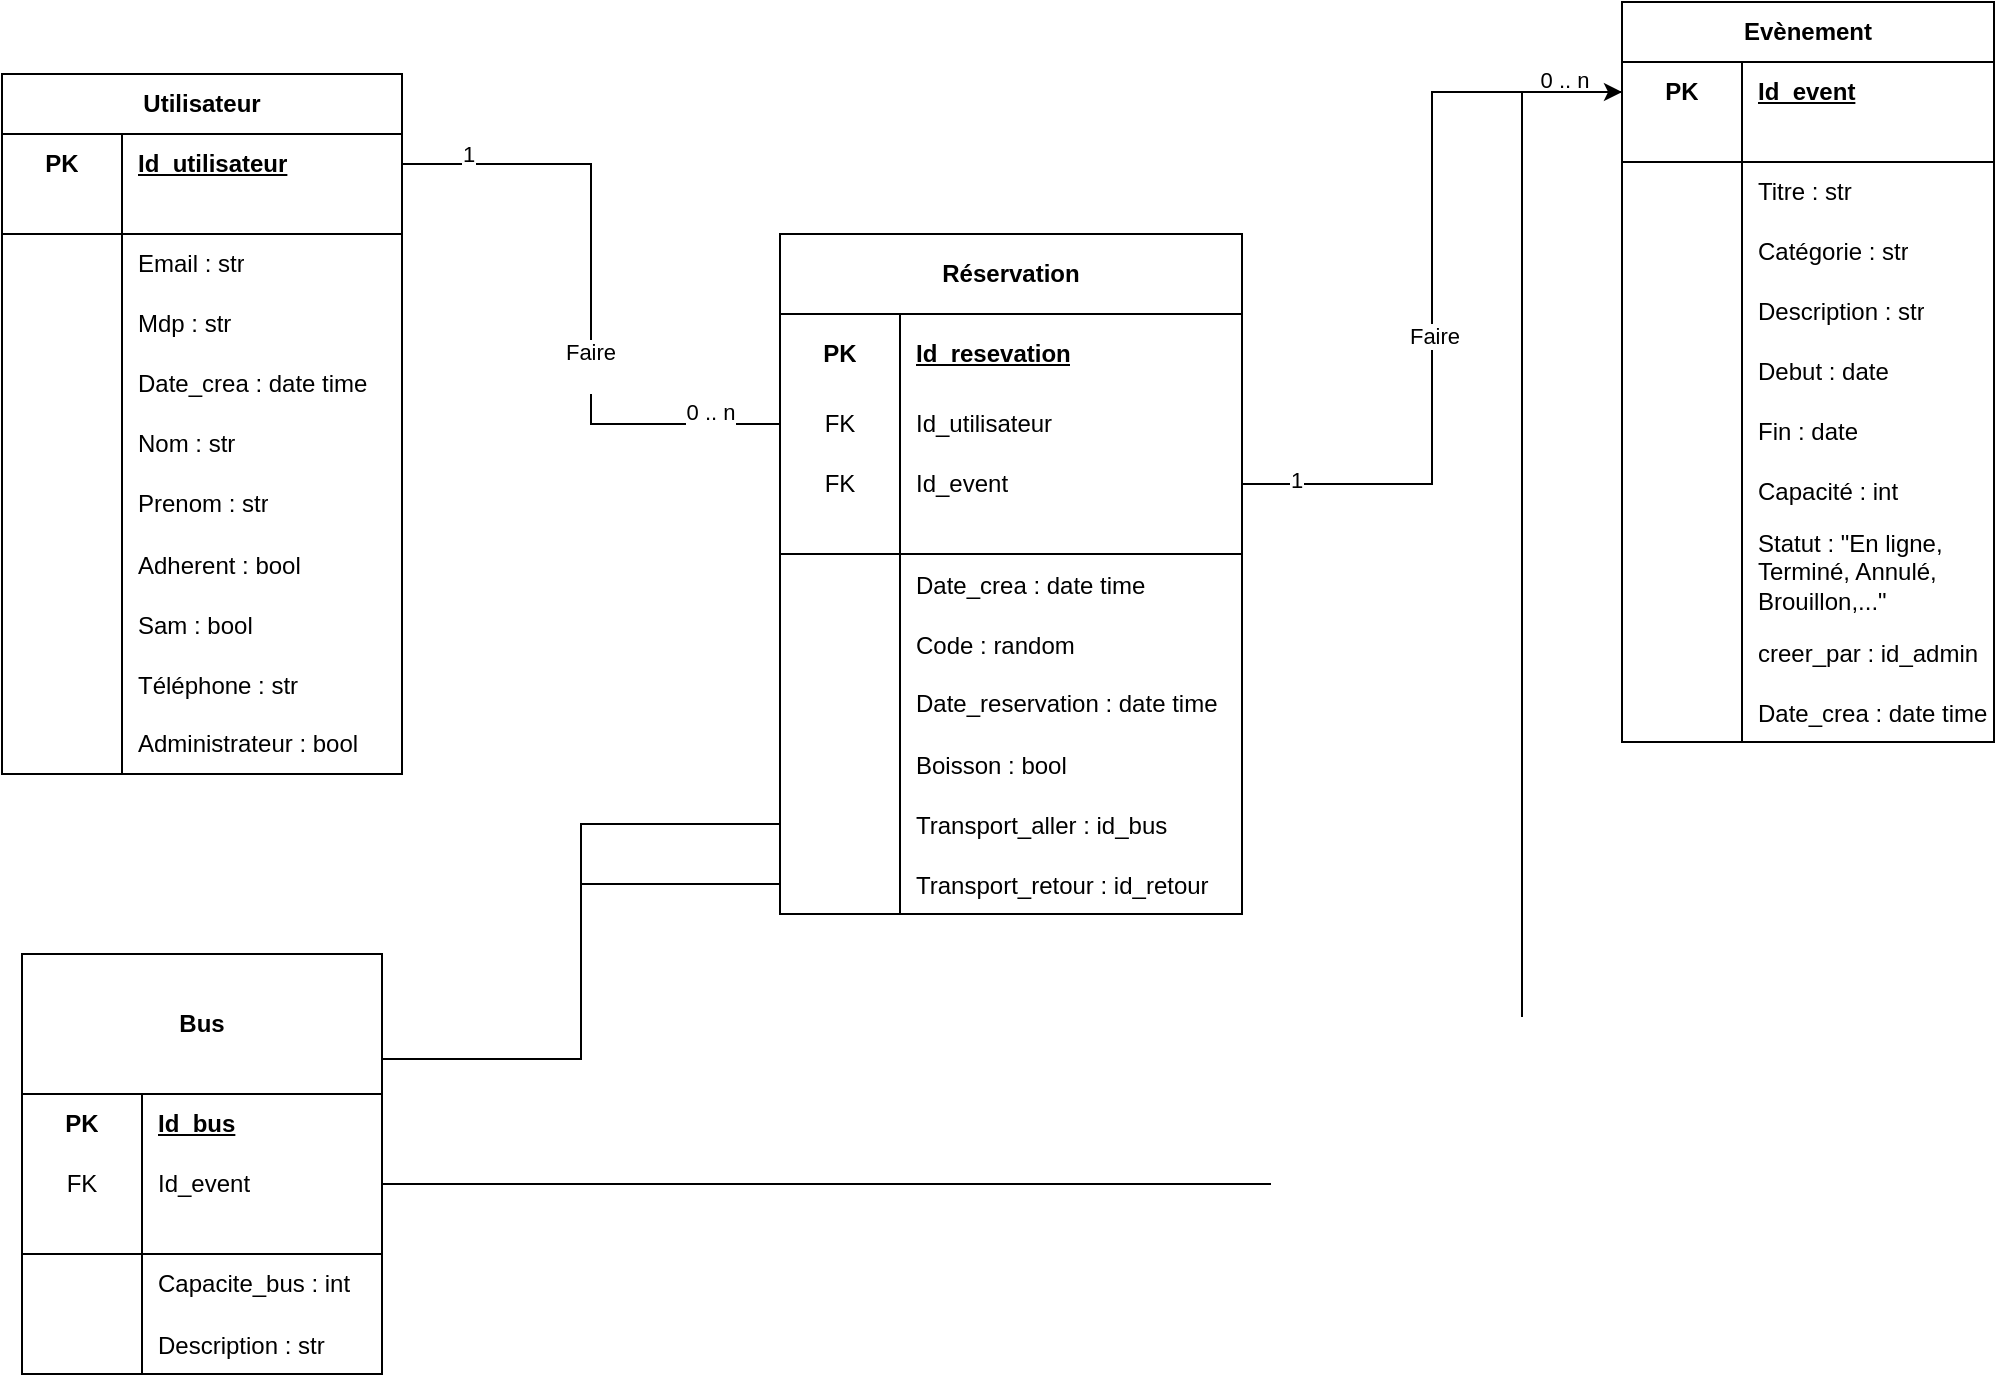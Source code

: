 <mxfile version="28.2.3">
  <diagram name="Page-1" id="7T3RkDwCPcvI0YSuwBQ7">
    <mxGraphModel dx="1184" dy="588" grid="1" gridSize="10" guides="1" tooltips="1" connect="1" arrows="1" fold="1" page="1" pageScale="1" pageWidth="1169" pageHeight="827" math="0" shadow="0">
      <root>
        <mxCell id="0" />
        <mxCell id="1" parent="0" />
        <mxCell id="JRKuyxoz-PXcy8sYNfW_-27" value="Utilisateur" style="shape=table;startSize=30;container=1;collapsible=1;childLayout=tableLayout;fixedRows=1;rowLines=0;fontStyle=1;align=center;resizeLast=1;html=1;whiteSpace=wrap;" parent="1" vertex="1">
          <mxGeometry x="80" y="130" width="200" height="350" as="geometry" />
        </mxCell>
        <mxCell id="JRKuyxoz-PXcy8sYNfW_-28" value="" style="shape=tableRow;horizontal=0;startSize=0;swimlaneHead=0;swimlaneBody=0;fillColor=none;collapsible=0;dropTarget=0;points=[[0,0.5],[1,0.5]];portConstraint=eastwest;top=0;left=0;right=0;bottom=0;html=1;" parent="JRKuyxoz-PXcy8sYNfW_-27" vertex="1">
          <mxGeometry y="30" width="200" height="30" as="geometry" />
        </mxCell>
        <mxCell id="JRKuyxoz-PXcy8sYNfW_-29" value="PK" style="shape=partialRectangle;connectable=0;fillColor=none;top=0;left=0;bottom=0;right=0;fontStyle=1;overflow=hidden;html=1;whiteSpace=wrap;" parent="JRKuyxoz-PXcy8sYNfW_-28" vertex="1">
          <mxGeometry width="60" height="30" as="geometry">
            <mxRectangle width="60" height="30" as="alternateBounds" />
          </mxGeometry>
        </mxCell>
        <mxCell id="JRKuyxoz-PXcy8sYNfW_-30" value="Id_utilisateur" style="shape=partialRectangle;connectable=0;fillColor=none;top=0;left=0;bottom=0;right=0;align=left;spacingLeft=6;fontStyle=5;overflow=hidden;html=1;whiteSpace=wrap;" parent="JRKuyxoz-PXcy8sYNfW_-28" vertex="1">
          <mxGeometry x="60" width="140" height="30" as="geometry">
            <mxRectangle width="140" height="30" as="alternateBounds" />
          </mxGeometry>
        </mxCell>
        <mxCell id="JRKuyxoz-PXcy8sYNfW_-31" value="" style="shape=tableRow;horizontal=0;startSize=0;swimlaneHead=0;swimlaneBody=0;fillColor=none;collapsible=0;dropTarget=0;points=[[0,0.5],[1,0.5]];portConstraint=eastwest;top=0;left=0;right=0;bottom=1;html=1;" parent="JRKuyxoz-PXcy8sYNfW_-27" vertex="1">
          <mxGeometry y="60" width="200" height="20" as="geometry" />
        </mxCell>
        <mxCell id="JRKuyxoz-PXcy8sYNfW_-32" value="" style="shape=partialRectangle;connectable=0;fillColor=none;top=0;left=0;bottom=0;right=0;fontStyle=1;overflow=hidden;html=1;whiteSpace=wrap;" parent="JRKuyxoz-PXcy8sYNfW_-31" vertex="1">
          <mxGeometry width="60" height="20" as="geometry">
            <mxRectangle width="60" height="20" as="alternateBounds" />
          </mxGeometry>
        </mxCell>
        <mxCell id="JRKuyxoz-PXcy8sYNfW_-33" value="" style="shape=partialRectangle;connectable=0;fillColor=none;top=0;left=0;bottom=0;right=0;align=left;spacingLeft=6;fontStyle=5;overflow=hidden;html=1;whiteSpace=wrap;" parent="JRKuyxoz-PXcy8sYNfW_-31" vertex="1">
          <mxGeometry x="60" width="140" height="20" as="geometry">
            <mxRectangle width="140" height="20" as="alternateBounds" />
          </mxGeometry>
        </mxCell>
        <mxCell id="JRKuyxoz-PXcy8sYNfW_-34" value="" style="shape=tableRow;horizontal=0;startSize=0;swimlaneHead=0;swimlaneBody=0;fillColor=none;collapsible=0;dropTarget=0;points=[[0,0.5],[1,0.5]];portConstraint=eastwest;top=0;left=0;right=0;bottom=0;html=1;" parent="JRKuyxoz-PXcy8sYNfW_-27" vertex="1">
          <mxGeometry y="80" width="200" height="30" as="geometry" />
        </mxCell>
        <mxCell id="JRKuyxoz-PXcy8sYNfW_-35" value="" style="shape=partialRectangle;connectable=0;fillColor=none;top=0;left=0;bottom=0;right=0;editable=1;overflow=hidden;html=1;whiteSpace=wrap;" parent="JRKuyxoz-PXcy8sYNfW_-34" vertex="1">
          <mxGeometry width="60" height="30" as="geometry">
            <mxRectangle width="60" height="30" as="alternateBounds" />
          </mxGeometry>
        </mxCell>
        <mxCell id="JRKuyxoz-PXcy8sYNfW_-36" value="Email : str" style="shape=partialRectangle;connectable=0;fillColor=none;top=0;left=0;bottom=0;right=0;align=left;spacingLeft=6;overflow=hidden;html=1;whiteSpace=wrap;" parent="JRKuyxoz-PXcy8sYNfW_-34" vertex="1">
          <mxGeometry x="60" width="140" height="30" as="geometry">
            <mxRectangle width="140" height="30" as="alternateBounds" />
          </mxGeometry>
        </mxCell>
        <mxCell id="JRKuyxoz-PXcy8sYNfW_-37" value="" style="shape=tableRow;horizontal=0;startSize=0;swimlaneHead=0;swimlaneBody=0;fillColor=none;collapsible=0;dropTarget=0;points=[[0,0.5],[1,0.5]];portConstraint=eastwest;top=0;left=0;right=0;bottom=0;html=1;" parent="JRKuyxoz-PXcy8sYNfW_-27" vertex="1">
          <mxGeometry y="110" width="200" height="30" as="geometry" />
        </mxCell>
        <mxCell id="JRKuyxoz-PXcy8sYNfW_-38" value="" style="shape=partialRectangle;connectable=0;fillColor=none;top=0;left=0;bottom=0;right=0;editable=1;overflow=hidden;html=1;whiteSpace=wrap;" parent="JRKuyxoz-PXcy8sYNfW_-37" vertex="1">
          <mxGeometry width="60" height="30" as="geometry">
            <mxRectangle width="60" height="30" as="alternateBounds" />
          </mxGeometry>
        </mxCell>
        <mxCell id="JRKuyxoz-PXcy8sYNfW_-39" value="Mdp : str" style="shape=partialRectangle;connectable=0;fillColor=none;top=0;left=0;bottom=0;right=0;align=left;spacingLeft=6;overflow=hidden;html=1;whiteSpace=wrap;" parent="JRKuyxoz-PXcy8sYNfW_-37" vertex="1">
          <mxGeometry x="60" width="140" height="30" as="geometry">
            <mxRectangle width="140" height="30" as="alternateBounds" />
          </mxGeometry>
        </mxCell>
        <mxCell id="D_6ku0pOQuccuG8OBl92-4" value="" style="shape=tableRow;horizontal=0;startSize=0;swimlaneHead=0;swimlaneBody=0;fillColor=none;collapsible=0;dropTarget=0;points=[[0,0.5],[1,0.5]];portConstraint=eastwest;top=0;left=0;right=0;bottom=0;html=1;" parent="JRKuyxoz-PXcy8sYNfW_-27" vertex="1">
          <mxGeometry y="140" width="200" height="30" as="geometry" />
        </mxCell>
        <mxCell id="D_6ku0pOQuccuG8OBl92-5" value="" style="shape=partialRectangle;connectable=0;fillColor=none;top=0;left=0;bottom=0;right=0;editable=1;overflow=hidden;html=1;whiteSpace=wrap;" parent="D_6ku0pOQuccuG8OBl92-4" vertex="1">
          <mxGeometry width="60" height="30" as="geometry">
            <mxRectangle width="60" height="30" as="alternateBounds" />
          </mxGeometry>
        </mxCell>
        <mxCell id="D_6ku0pOQuccuG8OBl92-6" value="Date_crea : date time" style="shape=partialRectangle;connectable=0;fillColor=none;top=0;left=0;bottom=0;right=0;align=left;spacingLeft=6;overflow=hidden;html=1;whiteSpace=wrap;" parent="D_6ku0pOQuccuG8OBl92-4" vertex="1">
          <mxGeometry x="60" width="140" height="30" as="geometry">
            <mxRectangle width="140" height="30" as="alternateBounds" />
          </mxGeometry>
        </mxCell>
        <mxCell id="D_6ku0pOQuccuG8OBl92-7" value="" style="shape=tableRow;horizontal=0;startSize=0;swimlaneHead=0;swimlaneBody=0;fillColor=none;collapsible=0;dropTarget=0;points=[[0,0.5],[1,0.5]];portConstraint=eastwest;top=0;left=0;right=0;bottom=0;html=1;" parent="JRKuyxoz-PXcy8sYNfW_-27" vertex="1">
          <mxGeometry y="170" width="200" height="30" as="geometry" />
        </mxCell>
        <mxCell id="D_6ku0pOQuccuG8OBl92-8" value="" style="shape=partialRectangle;connectable=0;fillColor=none;top=0;left=0;bottom=0;right=0;editable=1;overflow=hidden;html=1;whiteSpace=wrap;" parent="D_6ku0pOQuccuG8OBl92-7" vertex="1">
          <mxGeometry width="60" height="30" as="geometry">
            <mxRectangle width="60" height="30" as="alternateBounds" />
          </mxGeometry>
        </mxCell>
        <mxCell id="D_6ku0pOQuccuG8OBl92-9" value="Nom : str" style="shape=partialRectangle;connectable=0;fillColor=none;top=0;left=0;bottom=0;right=0;align=left;spacingLeft=6;overflow=hidden;html=1;whiteSpace=wrap;" parent="D_6ku0pOQuccuG8OBl92-7" vertex="1">
          <mxGeometry x="60" width="140" height="30" as="geometry">
            <mxRectangle width="140" height="30" as="alternateBounds" />
          </mxGeometry>
        </mxCell>
        <mxCell id="D_6ku0pOQuccuG8OBl92-10" value="" style="shape=tableRow;horizontal=0;startSize=0;swimlaneHead=0;swimlaneBody=0;fillColor=none;collapsible=0;dropTarget=0;points=[[0,0.5],[1,0.5]];portConstraint=eastwest;top=0;left=0;right=0;bottom=0;html=1;" parent="JRKuyxoz-PXcy8sYNfW_-27" vertex="1">
          <mxGeometry y="200" width="200" height="30" as="geometry" />
        </mxCell>
        <mxCell id="D_6ku0pOQuccuG8OBl92-11" value="" style="shape=partialRectangle;connectable=0;fillColor=none;top=0;left=0;bottom=0;right=0;editable=1;overflow=hidden;html=1;whiteSpace=wrap;" parent="D_6ku0pOQuccuG8OBl92-10" vertex="1">
          <mxGeometry width="60" height="30" as="geometry">
            <mxRectangle width="60" height="30" as="alternateBounds" />
          </mxGeometry>
        </mxCell>
        <mxCell id="D_6ku0pOQuccuG8OBl92-12" value="Prenom : str" style="shape=partialRectangle;connectable=0;fillColor=none;top=0;left=0;bottom=0;right=0;align=left;spacingLeft=6;overflow=hidden;html=1;whiteSpace=wrap;" parent="D_6ku0pOQuccuG8OBl92-10" vertex="1">
          <mxGeometry x="60" width="140" height="30" as="geometry">
            <mxRectangle width="140" height="30" as="alternateBounds" />
          </mxGeometry>
        </mxCell>
        <mxCell id="5gYkicxAZJYEm7UIIAIP-82" value="" style="shape=tableRow;horizontal=0;startSize=0;swimlaneHead=0;swimlaneBody=0;fillColor=none;collapsible=0;dropTarget=0;points=[[0,0.5],[1,0.5]];portConstraint=eastwest;top=0;left=0;right=0;bottom=0;" parent="JRKuyxoz-PXcy8sYNfW_-27" vertex="1">
          <mxGeometry y="230" width="200" height="30" as="geometry" />
        </mxCell>
        <mxCell id="5gYkicxAZJYEm7UIIAIP-83" value="" style="shape=partialRectangle;connectable=0;fillColor=none;top=0;left=0;bottom=0;right=0;editable=1;overflow=hidden;" parent="5gYkicxAZJYEm7UIIAIP-82" vertex="1">
          <mxGeometry width="60" height="30" as="geometry">
            <mxRectangle width="60" height="30" as="alternateBounds" />
          </mxGeometry>
        </mxCell>
        <mxCell id="5gYkicxAZJYEm7UIIAIP-84" value="Adherent : bool" style="shape=partialRectangle;connectable=0;fillColor=none;top=0;left=0;bottom=0;right=0;align=left;spacingLeft=6;overflow=hidden;" parent="5gYkicxAZJYEm7UIIAIP-82" vertex="1">
          <mxGeometry x="60" width="140" height="30" as="geometry">
            <mxRectangle width="140" height="30" as="alternateBounds" />
          </mxGeometry>
        </mxCell>
        <mxCell id="5gYkicxAZJYEm7UIIAIP-85" value="" style="shape=tableRow;horizontal=0;startSize=0;swimlaneHead=0;swimlaneBody=0;fillColor=none;collapsible=0;dropTarget=0;points=[[0,0.5],[1,0.5]];portConstraint=eastwest;top=0;left=0;right=0;bottom=0;" parent="JRKuyxoz-PXcy8sYNfW_-27" vertex="1">
          <mxGeometry y="260" width="200" height="30" as="geometry" />
        </mxCell>
        <mxCell id="5gYkicxAZJYEm7UIIAIP-86" value="" style="shape=partialRectangle;connectable=0;fillColor=none;top=0;left=0;bottom=0;right=0;editable=1;overflow=hidden;" parent="5gYkicxAZJYEm7UIIAIP-85" vertex="1">
          <mxGeometry width="60" height="30" as="geometry">
            <mxRectangle width="60" height="30" as="alternateBounds" />
          </mxGeometry>
        </mxCell>
        <mxCell id="5gYkicxAZJYEm7UIIAIP-87" value="Sam : bool" style="shape=partialRectangle;connectable=0;fillColor=none;top=0;left=0;bottom=0;right=0;align=left;spacingLeft=6;overflow=hidden;" parent="5gYkicxAZJYEm7UIIAIP-85" vertex="1">
          <mxGeometry x="60" width="140" height="30" as="geometry">
            <mxRectangle width="140" height="30" as="alternateBounds" />
          </mxGeometry>
        </mxCell>
        <mxCell id="5gYkicxAZJYEm7UIIAIP-73" value="" style="shape=tableRow;horizontal=0;startSize=0;swimlaneHead=0;swimlaneBody=0;fillColor=none;collapsible=0;dropTarget=0;points=[[0,0.5],[1,0.5]];portConstraint=eastwest;top=0;left=0;right=0;bottom=0;" parent="JRKuyxoz-PXcy8sYNfW_-27" vertex="1">
          <mxGeometry y="290" width="200" height="30" as="geometry" />
        </mxCell>
        <mxCell id="5gYkicxAZJYEm7UIIAIP-74" value="" style="shape=partialRectangle;connectable=0;fillColor=none;top=0;left=0;bottom=0;right=0;editable=1;overflow=hidden;" parent="5gYkicxAZJYEm7UIIAIP-73" vertex="1">
          <mxGeometry width="60" height="30" as="geometry">
            <mxRectangle width="60" height="30" as="alternateBounds" />
          </mxGeometry>
        </mxCell>
        <mxCell id="5gYkicxAZJYEm7UIIAIP-75" value="Téléphone : str" style="shape=partialRectangle;connectable=0;fillColor=none;top=0;left=0;bottom=0;right=0;align=left;spacingLeft=6;overflow=hidden;" parent="5gYkicxAZJYEm7UIIAIP-73" vertex="1">
          <mxGeometry x="60" width="140" height="30" as="geometry">
            <mxRectangle width="140" height="30" as="alternateBounds" />
          </mxGeometry>
        </mxCell>
        <mxCell id="D_6ku0pOQuccuG8OBl92-13" value="" style="shape=tableRow;horizontal=0;startSize=0;swimlaneHead=0;swimlaneBody=0;fillColor=none;collapsible=0;dropTarget=0;points=[[0,0.5],[1,0.5]];portConstraint=eastwest;top=0;left=0;right=0;bottom=0;html=1;" parent="JRKuyxoz-PXcy8sYNfW_-27" vertex="1">
          <mxGeometry y="320" width="200" height="30" as="geometry" />
        </mxCell>
        <mxCell id="D_6ku0pOQuccuG8OBl92-14" value="" style="shape=partialRectangle;connectable=0;fillColor=none;top=0;left=0;bottom=0;right=0;editable=1;overflow=hidden;html=1;whiteSpace=wrap;" parent="D_6ku0pOQuccuG8OBl92-13" vertex="1">
          <mxGeometry width="60" height="30" as="geometry">
            <mxRectangle width="60" height="30" as="alternateBounds" />
          </mxGeometry>
        </mxCell>
        <mxCell id="D_6ku0pOQuccuG8OBl92-15" value="Administrateur : bool" style="shape=partialRectangle;connectable=0;fillColor=none;top=0;left=0;bottom=0;right=0;align=left;spacingLeft=6;overflow=hidden;html=1;whiteSpace=wrap;" parent="D_6ku0pOQuccuG8OBl92-13" vertex="1">
          <mxGeometry x="60" width="140" height="30" as="geometry">
            <mxRectangle width="140" height="30" as="alternateBounds" />
          </mxGeometry>
        </mxCell>
        <mxCell id="JRKuyxoz-PXcy8sYNfW_-40" value="Evènement" style="shape=table;startSize=30;container=1;collapsible=1;childLayout=tableLayout;fixedRows=1;rowLines=0;fontStyle=1;align=center;resizeLast=1;html=1;whiteSpace=wrap;" parent="1" vertex="1">
          <mxGeometry x="890" y="94" width="186" height="370" as="geometry" />
        </mxCell>
        <mxCell id="JRKuyxoz-PXcy8sYNfW_-41" value="" style="shape=tableRow;horizontal=0;startSize=0;swimlaneHead=0;swimlaneBody=0;fillColor=none;collapsible=0;dropTarget=0;points=[[0,0.5],[1,0.5]];portConstraint=eastwest;top=0;left=0;right=0;bottom=0;html=1;" parent="JRKuyxoz-PXcy8sYNfW_-40" vertex="1">
          <mxGeometry y="30" width="186" height="30" as="geometry" />
        </mxCell>
        <mxCell id="JRKuyxoz-PXcy8sYNfW_-42" value="PK" style="shape=partialRectangle;connectable=0;fillColor=none;top=0;left=0;bottom=0;right=0;fontStyle=1;overflow=hidden;html=1;whiteSpace=wrap;" parent="JRKuyxoz-PXcy8sYNfW_-41" vertex="1">
          <mxGeometry width="60" height="30" as="geometry">
            <mxRectangle width="60" height="30" as="alternateBounds" />
          </mxGeometry>
        </mxCell>
        <mxCell id="JRKuyxoz-PXcy8sYNfW_-43" value="Id_event" style="shape=partialRectangle;connectable=0;fillColor=none;top=0;left=0;bottom=0;right=0;align=left;spacingLeft=6;fontStyle=5;overflow=hidden;html=1;whiteSpace=wrap;" parent="JRKuyxoz-PXcy8sYNfW_-41" vertex="1">
          <mxGeometry x="60" width="126" height="30" as="geometry">
            <mxRectangle width="126" height="30" as="alternateBounds" />
          </mxGeometry>
        </mxCell>
        <mxCell id="JRKuyxoz-PXcy8sYNfW_-44" value="" style="shape=tableRow;horizontal=0;startSize=0;swimlaneHead=0;swimlaneBody=0;fillColor=none;collapsible=0;dropTarget=0;points=[[0,0.5],[1,0.5]];portConstraint=eastwest;top=0;left=0;right=0;bottom=1;html=1;" parent="JRKuyxoz-PXcy8sYNfW_-40" vertex="1">
          <mxGeometry y="60" width="186" height="20" as="geometry" />
        </mxCell>
        <mxCell id="JRKuyxoz-PXcy8sYNfW_-45" value="" style="shape=partialRectangle;connectable=0;fillColor=none;top=0;left=0;bottom=0;right=0;fontStyle=1;overflow=hidden;html=1;whiteSpace=wrap;" parent="JRKuyxoz-PXcy8sYNfW_-44" vertex="1">
          <mxGeometry width="60" height="20" as="geometry">
            <mxRectangle width="60" height="20" as="alternateBounds" />
          </mxGeometry>
        </mxCell>
        <mxCell id="JRKuyxoz-PXcy8sYNfW_-46" value="" style="shape=partialRectangle;connectable=0;fillColor=none;top=0;left=0;bottom=0;right=0;align=left;spacingLeft=6;fontStyle=5;overflow=hidden;html=1;whiteSpace=wrap;" parent="JRKuyxoz-PXcy8sYNfW_-44" vertex="1">
          <mxGeometry x="60" width="126" height="20" as="geometry">
            <mxRectangle width="126" height="20" as="alternateBounds" />
          </mxGeometry>
        </mxCell>
        <mxCell id="JRKuyxoz-PXcy8sYNfW_-47" value="" style="shape=tableRow;horizontal=0;startSize=0;swimlaneHead=0;swimlaneBody=0;fillColor=none;collapsible=0;dropTarget=0;points=[[0,0.5],[1,0.5]];portConstraint=eastwest;top=0;left=0;right=0;bottom=0;html=1;" parent="JRKuyxoz-PXcy8sYNfW_-40" vertex="1">
          <mxGeometry y="80" width="186" height="30" as="geometry" />
        </mxCell>
        <mxCell id="JRKuyxoz-PXcy8sYNfW_-48" value="" style="shape=partialRectangle;connectable=0;fillColor=none;top=0;left=0;bottom=0;right=0;editable=1;overflow=hidden;html=1;whiteSpace=wrap;" parent="JRKuyxoz-PXcy8sYNfW_-47" vertex="1">
          <mxGeometry width="60" height="30" as="geometry">
            <mxRectangle width="60" height="30" as="alternateBounds" />
          </mxGeometry>
        </mxCell>
        <mxCell id="JRKuyxoz-PXcy8sYNfW_-49" value="Titre : str" style="shape=partialRectangle;connectable=0;fillColor=none;top=0;left=0;bottom=0;right=0;align=left;spacingLeft=6;overflow=hidden;html=1;whiteSpace=wrap;" parent="JRKuyxoz-PXcy8sYNfW_-47" vertex="1">
          <mxGeometry x="60" width="126" height="30" as="geometry">
            <mxRectangle width="126" height="30" as="alternateBounds" />
          </mxGeometry>
        </mxCell>
        <mxCell id="JRKuyxoz-PXcy8sYNfW_-50" value="" style="shape=tableRow;horizontal=0;startSize=0;swimlaneHead=0;swimlaneBody=0;fillColor=none;collapsible=0;dropTarget=0;points=[[0,0.5],[1,0.5]];portConstraint=eastwest;top=0;left=0;right=0;bottom=0;html=1;" parent="JRKuyxoz-PXcy8sYNfW_-40" vertex="1">
          <mxGeometry y="110" width="186" height="30" as="geometry" />
        </mxCell>
        <mxCell id="JRKuyxoz-PXcy8sYNfW_-51" value="" style="shape=partialRectangle;connectable=0;fillColor=none;top=0;left=0;bottom=0;right=0;editable=1;overflow=hidden;html=1;whiteSpace=wrap;" parent="JRKuyxoz-PXcy8sYNfW_-50" vertex="1">
          <mxGeometry width="60" height="30" as="geometry">
            <mxRectangle width="60" height="30" as="alternateBounds" />
          </mxGeometry>
        </mxCell>
        <mxCell id="JRKuyxoz-PXcy8sYNfW_-52" value="Catégorie : str" style="shape=partialRectangle;connectable=0;fillColor=none;top=0;left=0;bottom=0;right=0;align=left;spacingLeft=6;overflow=hidden;html=1;whiteSpace=wrap;" parent="JRKuyxoz-PXcy8sYNfW_-50" vertex="1">
          <mxGeometry x="60" width="126" height="30" as="geometry">
            <mxRectangle width="126" height="30" as="alternateBounds" />
          </mxGeometry>
        </mxCell>
        <mxCell id="JRKuyxoz-PXcy8sYNfW_-54" value="" style="shape=tableRow;horizontal=0;startSize=0;swimlaneHead=0;swimlaneBody=0;fillColor=none;collapsible=0;dropTarget=0;points=[[0,0.5],[1,0.5]];portConstraint=eastwest;top=0;left=0;right=0;bottom=0;html=1;" parent="JRKuyxoz-PXcy8sYNfW_-40" vertex="1">
          <mxGeometry y="140" width="186" height="30" as="geometry" />
        </mxCell>
        <mxCell id="JRKuyxoz-PXcy8sYNfW_-55" value="" style="shape=partialRectangle;connectable=0;fillColor=none;top=0;left=0;bottom=0;right=0;editable=1;overflow=hidden;html=1;whiteSpace=wrap;" parent="JRKuyxoz-PXcy8sYNfW_-54" vertex="1">
          <mxGeometry width="60" height="30" as="geometry">
            <mxRectangle width="60" height="30" as="alternateBounds" />
          </mxGeometry>
        </mxCell>
        <mxCell id="JRKuyxoz-PXcy8sYNfW_-56" value="Description : str" style="shape=partialRectangle;connectable=0;fillColor=none;top=0;left=0;bottom=0;right=0;align=left;spacingLeft=6;overflow=hidden;html=1;whiteSpace=wrap;" parent="JRKuyxoz-PXcy8sYNfW_-54" vertex="1">
          <mxGeometry x="60" width="126" height="30" as="geometry">
            <mxRectangle width="126" height="30" as="alternateBounds" />
          </mxGeometry>
        </mxCell>
        <mxCell id="JRKuyxoz-PXcy8sYNfW_-57" value="" style="shape=tableRow;horizontal=0;startSize=0;swimlaneHead=0;swimlaneBody=0;fillColor=none;collapsible=0;dropTarget=0;points=[[0,0.5],[1,0.5]];portConstraint=eastwest;top=0;left=0;right=0;bottom=0;html=1;" parent="JRKuyxoz-PXcy8sYNfW_-40" vertex="1">
          <mxGeometry y="170" width="186" height="30" as="geometry" />
        </mxCell>
        <mxCell id="JRKuyxoz-PXcy8sYNfW_-58" value="" style="shape=partialRectangle;connectable=0;fillColor=none;top=0;left=0;bottom=0;right=0;editable=1;overflow=hidden;html=1;whiteSpace=wrap;" parent="JRKuyxoz-PXcy8sYNfW_-57" vertex="1">
          <mxGeometry width="60" height="30" as="geometry">
            <mxRectangle width="60" height="30" as="alternateBounds" />
          </mxGeometry>
        </mxCell>
        <mxCell id="JRKuyxoz-PXcy8sYNfW_-59" value="Debut : date" style="shape=partialRectangle;connectable=0;fillColor=none;top=0;left=0;bottom=0;right=0;align=left;spacingLeft=6;overflow=hidden;html=1;whiteSpace=wrap;" parent="JRKuyxoz-PXcy8sYNfW_-57" vertex="1">
          <mxGeometry x="60" width="126" height="30" as="geometry">
            <mxRectangle width="126" height="30" as="alternateBounds" />
          </mxGeometry>
        </mxCell>
        <mxCell id="JRKuyxoz-PXcy8sYNfW_-79" value="" style="shape=tableRow;horizontal=0;startSize=0;swimlaneHead=0;swimlaneBody=0;fillColor=none;collapsible=0;dropTarget=0;points=[[0,0.5],[1,0.5]];portConstraint=eastwest;top=0;left=0;right=0;bottom=0;html=1;" parent="JRKuyxoz-PXcy8sYNfW_-40" vertex="1">
          <mxGeometry y="200" width="186" height="30" as="geometry" />
        </mxCell>
        <mxCell id="JRKuyxoz-PXcy8sYNfW_-80" value="" style="shape=partialRectangle;connectable=0;fillColor=none;top=0;left=0;bottom=0;right=0;editable=1;overflow=hidden;html=1;whiteSpace=wrap;" parent="JRKuyxoz-PXcy8sYNfW_-79" vertex="1">
          <mxGeometry width="60" height="30" as="geometry">
            <mxRectangle width="60" height="30" as="alternateBounds" />
          </mxGeometry>
        </mxCell>
        <mxCell id="JRKuyxoz-PXcy8sYNfW_-81" value="Fin : date" style="shape=partialRectangle;connectable=0;fillColor=none;top=0;left=0;bottom=0;right=0;align=left;spacingLeft=6;overflow=hidden;html=1;whiteSpace=wrap;" parent="JRKuyxoz-PXcy8sYNfW_-79" vertex="1">
          <mxGeometry x="60" width="126" height="30" as="geometry">
            <mxRectangle width="126" height="30" as="alternateBounds" />
          </mxGeometry>
        </mxCell>
        <mxCell id="JRKuyxoz-PXcy8sYNfW_-82" value="" style="shape=tableRow;horizontal=0;startSize=0;swimlaneHead=0;swimlaneBody=0;fillColor=none;collapsible=0;dropTarget=0;points=[[0,0.5],[1,0.5]];portConstraint=eastwest;top=0;left=0;right=0;bottom=0;html=1;" parent="JRKuyxoz-PXcy8sYNfW_-40" vertex="1">
          <mxGeometry y="230" width="186" height="30" as="geometry" />
        </mxCell>
        <mxCell id="JRKuyxoz-PXcy8sYNfW_-83" value="" style="shape=partialRectangle;connectable=0;fillColor=none;top=0;left=0;bottom=0;right=0;editable=1;overflow=hidden;html=1;whiteSpace=wrap;" parent="JRKuyxoz-PXcy8sYNfW_-82" vertex="1">
          <mxGeometry width="60" height="30" as="geometry">
            <mxRectangle width="60" height="30" as="alternateBounds" />
          </mxGeometry>
        </mxCell>
        <mxCell id="JRKuyxoz-PXcy8sYNfW_-84" value="Capacité : int" style="shape=partialRectangle;connectable=0;fillColor=none;top=0;left=0;bottom=0;right=0;align=left;spacingLeft=6;overflow=hidden;html=1;whiteSpace=wrap;" parent="JRKuyxoz-PXcy8sYNfW_-82" vertex="1">
          <mxGeometry x="60" width="126" height="30" as="geometry">
            <mxRectangle width="126" height="30" as="alternateBounds" />
          </mxGeometry>
        </mxCell>
        <mxCell id="JRKuyxoz-PXcy8sYNfW_-88" value="" style="shape=tableRow;horizontal=0;startSize=0;swimlaneHead=0;swimlaneBody=0;fillColor=none;collapsible=0;dropTarget=0;points=[[0,0.5],[1,0.5]];portConstraint=eastwest;top=0;left=0;right=0;bottom=0;html=1;" parent="JRKuyxoz-PXcy8sYNfW_-40" vertex="1">
          <mxGeometry y="260" width="186" height="50" as="geometry" />
        </mxCell>
        <mxCell id="JRKuyxoz-PXcy8sYNfW_-89" value="" style="shape=partialRectangle;connectable=0;fillColor=none;top=0;left=0;bottom=0;right=0;editable=1;overflow=hidden;html=1;whiteSpace=wrap;" parent="JRKuyxoz-PXcy8sYNfW_-88" vertex="1">
          <mxGeometry width="60" height="50" as="geometry">
            <mxRectangle width="60" height="50" as="alternateBounds" />
          </mxGeometry>
        </mxCell>
        <mxCell id="JRKuyxoz-PXcy8sYNfW_-90" value="Statut : &quot;En ligne, Terminé, Annulé, Brouillon,...&quot;&amp;nbsp;&amp;nbsp;" style="shape=partialRectangle;connectable=0;fillColor=none;top=0;left=0;bottom=0;right=0;align=left;spacingLeft=6;overflow=hidden;html=1;whiteSpace=wrap;" parent="JRKuyxoz-PXcy8sYNfW_-88" vertex="1">
          <mxGeometry x="60" width="126" height="50" as="geometry">
            <mxRectangle width="126" height="50" as="alternateBounds" />
          </mxGeometry>
        </mxCell>
        <mxCell id="5gYkicxAZJYEm7UIIAIP-107" value="" style="shape=tableRow;horizontal=0;startSize=0;swimlaneHead=0;swimlaneBody=0;fillColor=none;collapsible=0;dropTarget=0;points=[[0,0.5],[1,0.5]];portConstraint=eastwest;top=0;left=0;right=0;bottom=0;" parent="JRKuyxoz-PXcy8sYNfW_-40" vertex="1">
          <mxGeometry y="310" width="186" height="30" as="geometry" />
        </mxCell>
        <mxCell id="5gYkicxAZJYEm7UIIAIP-108" value="" style="shape=partialRectangle;connectable=0;fillColor=none;top=0;left=0;bottom=0;right=0;editable=1;overflow=hidden;" parent="5gYkicxAZJYEm7UIIAIP-107" vertex="1">
          <mxGeometry width="60" height="30" as="geometry">
            <mxRectangle width="60" height="30" as="alternateBounds" />
          </mxGeometry>
        </mxCell>
        <mxCell id="5gYkicxAZJYEm7UIIAIP-109" value="creer_par : id_admin" style="shape=partialRectangle;connectable=0;fillColor=none;top=0;left=0;bottom=0;right=0;align=left;spacingLeft=6;overflow=hidden;" parent="5gYkicxAZJYEm7UIIAIP-107" vertex="1">
          <mxGeometry x="60" width="126" height="30" as="geometry">
            <mxRectangle width="126" height="30" as="alternateBounds" />
          </mxGeometry>
        </mxCell>
        <mxCell id="5gYkicxAZJYEm7UIIAIP-114" value="" style="shape=tableRow;horizontal=0;startSize=0;swimlaneHead=0;swimlaneBody=0;fillColor=none;collapsible=0;dropTarget=0;points=[[0,0.5],[1,0.5]];portConstraint=eastwest;top=0;left=0;right=0;bottom=0;" parent="JRKuyxoz-PXcy8sYNfW_-40" vertex="1">
          <mxGeometry y="340" width="186" height="30" as="geometry" />
        </mxCell>
        <mxCell id="5gYkicxAZJYEm7UIIAIP-115" value="" style="shape=partialRectangle;connectable=0;fillColor=none;top=0;left=0;bottom=0;right=0;editable=1;overflow=hidden;" parent="5gYkicxAZJYEm7UIIAIP-114" vertex="1">
          <mxGeometry width="60" height="30" as="geometry">
            <mxRectangle width="60" height="30" as="alternateBounds" />
          </mxGeometry>
        </mxCell>
        <mxCell id="5gYkicxAZJYEm7UIIAIP-116" value="Date_crea : date time" style="shape=partialRectangle;connectable=0;fillColor=none;top=0;left=0;bottom=0;right=0;align=left;spacingLeft=6;overflow=hidden;" parent="5gYkicxAZJYEm7UIIAIP-114" vertex="1">
          <mxGeometry x="60" width="126" height="30" as="geometry">
            <mxRectangle width="126" height="30" as="alternateBounds" />
          </mxGeometry>
        </mxCell>
        <mxCell id="JRKuyxoz-PXcy8sYNfW_-14" value="Réservation" style="shape=table;startSize=40;container=1;collapsible=1;childLayout=tableLayout;fixedRows=1;rowLines=0;fontStyle=1;align=center;resizeLast=1;html=1;whiteSpace=wrap;movable=1;resizable=1;rotatable=1;deletable=1;editable=1;locked=0;connectable=1;" parent="1" vertex="1">
          <mxGeometry x="469" y="210" width="231" height="340" as="geometry" />
        </mxCell>
        <mxCell id="JRKuyxoz-PXcy8sYNfW_-15" value="" style="shape=tableRow;horizontal=0;startSize=0;swimlaneHead=0;swimlaneBody=0;fillColor=none;collapsible=0;dropTarget=0;points=[[0,0.5],[1,0.5]];portConstraint=eastwest;top=0;left=0;right=0;bottom=0;html=1;" parent="JRKuyxoz-PXcy8sYNfW_-14" vertex="1">
          <mxGeometry y="40" width="231" height="40" as="geometry" />
        </mxCell>
        <mxCell id="JRKuyxoz-PXcy8sYNfW_-16" value="PK" style="shape=partialRectangle;connectable=0;fillColor=none;top=0;left=0;bottom=0;right=0;fontStyle=1;overflow=hidden;html=1;whiteSpace=wrap;" parent="JRKuyxoz-PXcy8sYNfW_-15" vertex="1">
          <mxGeometry width="60" height="40" as="geometry">
            <mxRectangle width="60" height="40" as="alternateBounds" />
          </mxGeometry>
        </mxCell>
        <mxCell id="JRKuyxoz-PXcy8sYNfW_-17" value="Id_resevation" style="shape=partialRectangle;connectable=0;fillColor=none;top=0;left=0;bottom=0;right=0;align=left;spacingLeft=6;fontStyle=5;overflow=hidden;html=1;whiteSpace=wrap;" parent="JRKuyxoz-PXcy8sYNfW_-15" vertex="1">
          <mxGeometry x="60" width="171" height="40" as="geometry">
            <mxRectangle width="171" height="40" as="alternateBounds" />
          </mxGeometry>
        </mxCell>
        <mxCell id="5gYkicxAZJYEm7UIIAIP-54" value="" style="shape=tableRow;horizontal=0;startSize=0;swimlaneHead=0;swimlaneBody=0;fillColor=none;collapsible=0;dropTarget=0;points=[[0,0.5],[1,0.5]];portConstraint=eastwest;top=0;left=0;right=0;bottom=0;" parent="JRKuyxoz-PXcy8sYNfW_-14" vertex="1">
          <mxGeometry y="80" width="231" height="30" as="geometry" />
        </mxCell>
        <mxCell id="5gYkicxAZJYEm7UIIAIP-55" value="FK" style="shape=partialRectangle;connectable=0;fillColor=none;top=0;left=0;bottom=0;right=0;fontStyle=0;overflow=hidden;whiteSpace=wrap;html=1;" parent="5gYkicxAZJYEm7UIIAIP-54" vertex="1">
          <mxGeometry width="60" height="30" as="geometry">
            <mxRectangle width="60" height="30" as="alternateBounds" />
          </mxGeometry>
        </mxCell>
        <mxCell id="5gYkicxAZJYEm7UIIAIP-56" value="Id_utilisateur" style="shape=partialRectangle;connectable=0;fillColor=none;top=0;left=0;bottom=0;right=0;align=left;spacingLeft=6;fontStyle=0;overflow=hidden;whiteSpace=wrap;html=1;" parent="5gYkicxAZJYEm7UIIAIP-54" vertex="1">
          <mxGeometry x="60" width="171" height="30" as="geometry">
            <mxRectangle width="171" height="30" as="alternateBounds" />
          </mxGeometry>
        </mxCell>
        <mxCell id="5gYkicxAZJYEm7UIIAIP-57" value="" style="shape=tableRow;horizontal=0;startSize=0;swimlaneHead=0;swimlaneBody=0;fillColor=none;collapsible=0;dropTarget=0;points=[[0,0.5],[1,0.5]];portConstraint=eastwest;top=0;left=0;right=0;bottom=0;" parent="JRKuyxoz-PXcy8sYNfW_-14" vertex="1">
          <mxGeometry y="110" width="231" height="30" as="geometry" />
        </mxCell>
        <mxCell id="5gYkicxAZJYEm7UIIAIP-58" value="FK" style="shape=partialRectangle;connectable=0;fillColor=none;top=0;left=0;bottom=0;right=0;fontStyle=0;overflow=hidden;whiteSpace=wrap;html=1;" parent="5gYkicxAZJYEm7UIIAIP-57" vertex="1">
          <mxGeometry width="60" height="30" as="geometry">
            <mxRectangle width="60" height="30" as="alternateBounds" />
          </mxGeometry>
        </mxCell>
        <mxCell id="5gYkicxAZJYEm7UIIAIP-59" value="Id_event" style="shape=partialRectangle;connectable=0;fillColor=none;top=0;left=0;bottom=0;right=0;align=left;spacingLeft=6;fontStyle=0;overflow=hidden;whiteSpace=wrap;html=1;" parent="5gYkicxAZJYEm7UIIAIP-57" vertex="1">
          <mxGeometry x="60" width="171" height="30" as="geometry">
            <mxRectangle width="171" height="30" as="alternateBounds" />
          </mxGeometry>
        </mxCell>
        <mxCell id="JRKuyxoz-PXcy8sYNfW_-18" value="" style="shape=tableRow;horizontal=0;startSize=0;swimlaneHead=0;swimlaneBody=0;fillColor=none;collapsible=0;dropTarget=0;points=[[0,0.5],[1,0.5]];portConstraint=eastwest;top=0;left=0;right=0;bottom=1;html=1;" parent="JRKuyxoz-PXcy8sYNfW_-14" vertex="1">
          <mxGeometry y="140" width="231" height="20" as="geometry" />
        </mxCell>
        <mxCell id="JRKuyxoz-PXcy8sYNfW_-19" value="" style="shape=partialRectangle;connectable=0;fillColor=none;top=0;left=0;bottom=0;right=0;fontStyle=1;overflow=hidden;html=1;whiteSpace=wrap;" parent="JRKuyxoz-PXcy8sYNfW_-18" vertex="1">
          <mxGeometry width="60" height="20" as="geometry">
            <mxRectangle width="60" height="20" as="alternateBounds" />
          </mxGeometry>
        </mxCell>
        <mxCell id="JRKuyxoz-PXcy8sYNfW_-20" value="" style="shape=partialRectangle;connectable=0;fillColor=none;top=0;left=0;bottom=0;right=0;align=left;spacingLeft=6;fontStyle=5;overflow=hidden;html=1;whiteSpace=wrap;" parent="JRKuyxoz-PXcy8sYNfW_-18" vertex="1">
          <mxGeometry x="60" width="171" height="20" as="geometry">
            <mxRectangle width="171" height="20" as="alternateBounds" />
          </mxGeometry>
        </mxCell>
        <mxCell id="5gYkicxAZJYEm7UIIAIP-111" value="" style="shape=tableRow;horizontal=0;startSize=0;swimlaneHead=0;swimlaneBody=0;fillColor=none;collapsible=0;dropTarget=0;points=[[0,0.5],[1,0.5]];portConstraint=eastwest;top=0;left=0;right=0;bottom=0;" parent="JRKuyxoz-PXcy8sYNfW_-14" vertex="1">
          <mxGeometry y="160" width="231" height="30" as="geometry" />
        </mxCell>
        <mxCell id="5gYkicxAZJYEm7UIIAIP-112" value="" style="shape=partialRectangle;connectable=0;fillColor=none;top=0;left=0;bottom=0;right=0;editable=1;overflow=hidden;" parent="5gYkicxAZJYEm7UIIAIP-111" vertex="1">
          <mxGeometry width="60" height="30" as="geometry">
            <mxRectangle width="60" height="30" as="alternateBounds" />
          </mxGeometry>
        </mxCell>
        <mxCell id="5gYkicxAZJYEm7UIIAIP-113" value="Date_crea : date time" style="shape=partialRectangle;connectable=0;fillColor=none;top=0;left=0;bottom=0;right=0;align=left;spacingLeft=6;overflow=hidden;" parent="5gYkicxAZJYEm7UIIAIP-111" vertex="1">
          <mxGeometry x="60" width="171" height="30" as="geometry">
            <mxRectangle width="171" height="30" as="alternateBounds" />
          </mxGeometry>
        </mxCell>
        <mxCell id="5gYkicxAZJYEm7UIIAIP-88" value="" style="shape=tableRow;horizontal=0;startSize=0;swimlaneHead=0;swimlaneBody=0;fillColor=none;collapsible=0;dropTarget=0;points=[[0,0.5],[1,0.5]];portConstraint=eastwest;top=0;left=0;right=0;bottom=0;" parent="JRKuyxoz-PXcy8sYNfW_-14" vertex="1">
          <mxGeometry y="190" width="231" height="30" as="geometry" />
        </mxCell>
        <mxCell id="5gYkicxAZJYEm7UIIAIP-89" value="" style="shape=partialRectangle;connectable=0;fillColor=none;top=0;left=0;bottom=0;right=0;editable=1;overflow=hidden;" parent="5gYkicxAZJYEm7UIIAIP-88" vertex="1">
          <mxGeometry width="60" height="30" as="geometry">
            <mxRectangle width="60" height="30" as="alternateBounds" />
          </mxGeometry>
        </mxCell>
        <mxCell id="5gYkicxAZJYEm7UIIAIP-90" value="Code : random" style="shape=partialRectangle;connectable=0;fillColor=none;top=0;left=0;bottom=0;right=0;align=left;spacingLeft=6;overflow=hidden;" parent="5gYkicxAZJYEm7UIIAIP-88" vertex="1">
          <mxGeometry x="60" width="171" height="30" as="geometry">
            <mxRectangle width="171" height="30" as="alternateBounds" />
          </mxGeometry>
        </mxCell>
        <mxCell id="JRKuyxoz-PXcy8sYNfW_-21" value="" style="shape=tableRow;horizontal=0;startSize=0;swimlaneHead=0;swimlaneBody=0;fillColor=none;collapsible=0;dropTarget=0;points=[[0,0.5],[1,0.5]];portConstraint=eastwest;top=0;left=0;right=0;bottom=0;html=1;" parent="JRKuyxoz-PXcy8sYNfW_-14" vertex="1">
          <mxGeometry y="220" width="231" height="30" as="geometry" />
        </mxCell>
        <mxCell id="JRKuyxoz-PXcy8sYNfW_-22" value="" style="shape=partialRectangle;connectable=0;fillColor=none;top=0;left=0;bottom=0;right=0;editable=1;overflow=hidden;html=1;whiteSpace=wrap;" parent="JRKuyxoz-PXcy8sYNfW_-21" vertex="1">
          <mxGeometry width="60" height="30" as="geometry">
            <mxRectangle width="60" height="30" as="alternateBounds" />
          </mxGeometry>
        </mxCell>
        <mxCell id="JRKuyxoz-PXcy8sYNfW_-23" value="Date_reservation : date time" style="shape=partialRectangle;connectable=0;fillColor=none;top=0;left=0;bottom=0;right=0;align=left;spacingLeft=6;overflow=hidden;html=1;whiteSpace=wrap;" parent="JRKuyxoz-PXcy8sYNfW_-21" vertex="1">
          <mxGeometry x="60" width="171" height="30" as="geometry">
            <mxRectangle width="171" height="30" as="alternateBounds" />
          </mxGeometry>
        </mxCell>
        <mxCell id="5gYkicxAZJYEm7UIIAIP-76" value="" style="shape=tableRow;horizontal=0;startSize=0;swimlaneHead=0;swimlaneBody=0;fillColor=none;collapsible=0;dropTarget=0;points=[[0,0.5],[1,0.5]];portConstraint=eastwest;top=0;left=0;right=0;bottom=0;" parent="JRKuyxoz-PXcy8sYNfW_-14" vertex="1">
          <mxGeometry y="250" width="231" height="30" as="geometry" />
        </mxCell>
        <mxCell id="5gYkicxAZJYEm7UIIAIP-77" value="" style="shape=partialRectangle;connectable=0;fillColor=none;top=0;left=0;bottom=0;right=0;editable=1;overflow=hidden;" parent="5gYkicxAZJYEm7UIIAIP-76" vertex="1">
          <mxGeometry width="60" height="30" as="geometry">
            <mxRectangle width="60" height="30" as="alternateBounds" />
          </mxGeometry>
        </mxCell>
        <mxCell id="5gYkicxAZJYEm7UIIAIP-78" value="Boisson : bool" style="shape=partialRectangle;connectable=0;fillColor=none;top=0;left=0;bottom=0;right=0;align=left;spacingLeft=6;overflow=hidden;" parent="5gYkicxAZJYEm7UIIAIP-76" vertex="1">
          <mxGeometry x="60" width="171" height="30" as="geometry">
            <mxRectangle width="171" height="30" as="alternateBounds" />
          </mxGeometry>
        </mxCell>
        <mxCell id="5gYkicxAZJYEm7UIIAIP-79" value="" style="shape=tableRow;horizontal=0;startSize=0;swimlaneHead=0;swimlaneBody=0;fillColor=none;collapsible=0;dropTarget=0;points=[[0,0.5],[1,0.5]];portConstraint=eastwest;top=0;left=0;right=0;bottom=0;" parent="JRKuyxoz-PXcy8sYNfW_-14" vertex="1">
          <mxGeometry y="280" width="231" height="30" as="geometry" />
        </mxCell>
        <mxCell id="5gYkicxAZJYEm7UIIAIP-80" value="" style="shape=partialRectangle;connectable=0;fillColor=none;top=0;left=0;bottom=0;right=0;editable=1;overflow=hidden;" parent="5gYkicxAZJYEm7UIIAIP-79" vertex="1">
          <mxGeometry width="60" height="30" as="geometry">
            <mxRectangle width="60" height="30" as="alternateBounds" />
          </mxGeometry>
        </mxCell>
        <mxCell id="5gYkicxAZJYEm7UIIAIP-81" value="Transport_aller : id_bus" style="shape=partialRectangle;connectable=0;fillColor=none;top=0;left=0;bottom=0;right=0;align=left;spacingLeft=6;overflow=hidden;" parent="5gYkicxAZJYEm7UIIAIP-79" vertex="1">
          <mxGeometry x="60" width="171" height="30" as="geometry">
            <mxRectangle width="171" height="30" as="alternateBounds" />
          </mxGeometry>
        </mxCell>
        <mxCell id="5gYkicxAZJYEm7UIIAIP-104" value="" style="shape=tableRow;horizontal=0;startSize=0;swimlaneHead=0;swimlaneBody=0;fillColor=none;collapsible=0;dropTarget=0;points=[[0,0.5],[1,0.5]];portConstraint=eastwest;top=0;left=0;right=0;bottom=0;" parent="JRKuyxoz-PXcy8sYNfW_-14" vertex="1">
          <mxGeometry y="310" width="231" height="30" as="geometry" />
        </mxCell>
        <mxCell id="5gYkicxAZJYEm7UIIAIP-105" value="" style="shape=partialRectangle;connectable=0;fillColor=none;top=0;left=0;bottom=0;right=0;editable=1;overflow=hidden;" parent="5gYkicxAZJYEm7UIIAIP-104" vertex="1">
          <mxGeometry width="60" height="30" as="geometry">
            <mxRectangle width="60" height="30" as="alternateBounds" />
          </mxGeometry>
        </mxCell>
        <mxCell id="5gYkicxAZJYEm7UIIAIP-106" value="Transport_retour : id_retour" style="shape=partialRectangle;connectable=0;fillColor=none;top=0;left=0;bottom=0;right=0;align=left;spacingLeft=6;overflow=hidden;" parent="5gYkicxAZJYEm7UIIAIP-104" vertex="1">
          <mxGeometry x="60" width="171" height="30" as="geometry">
            <mxRectangle width="171" height="30" as="alternateBounds" />
          </mxGeometry>
        </mxCell>
        <mxCell id="5gYkicxAZJYEm7UIIAIP-146" style="edgeStyle=orthogonalEdgeStyle;rounded=0;orthogonalLoop=1;jettySize=auto;html=1;exitX=1;exitY=0.25;exitDx=0;exitDy=0;endArrow=none;endFill=0;" parent="1" source="Z9PIzFJbxG3ZZXLmLnRf-1" target="5gYkicxAZJYEm7UIIAIP-104" edge="1">
          <mxGeometry relative="1" as="geometry" />
        </mxCell>
        <mxCell id="5gYkicxAZJYEm7UIIAIP-147" style="edgeStyle=orthogonalEdgeStyle;rounded=0;orthogonalLoop=1;jettySize=auto;html=1;exitX=1;exitY=0.25;exitDx=0;exitDy=0;endArrow=none;endFill=0;" parent="1" source="Z9PIzFJbxG3ZZXLmLnRf-1" target="5gYkicxAZJYEm7UIIAIP-79" edge="1">
          <mxGeometry relative="1" as="geometry" />
        </mxCell>
        <mxCell id="Z9PIzFJbxG3ZZXLmLnRf-1" value="Bus" style="shape=table;startSize=70;container=1;collapsible=1;childLayout=tableLayout;fixedRows=1;rowLines=0;fontStyle=1;align=center;resizeLast=1;html=1;whiteSpace=wrap;" parent="1" vertex="1">
          <mxGeometry x="90" y="570" width="180" height="210" as="geometry" />
        </mxCell>
        <mxCell id="Z9PIzFJbxG3ZZXLmLnRf-2" value="" style="shape=tableRow;horizontal=0;startSize=0;swimlaneHead=0;swimlaneBody=0;fillColor=none;collapsible=0;dropTarget=0;points=[[0,0.5],[1,0.5]];portConstraint=eastwest;top=0;left=0;right=0;bottom=0;html=1;" parent="Z9PIzFJbxG3ZZXLmLnRf-1" vertex="1">
          <mxGeometry y="70" width="180" height="30" as="geometry" />
        </mxCell>
        <mxCell id="Z9PIzFJbxG3ZZXLmLnRf-3" value="PK" style="shape=partialRectangle;connectable=0;fillColor=none;top=0;left=0;bottom=0;right=0;fontStyle=1;overflow=hidden;html=1;whiteSpace=wrap;" parent="Z9PIzFJbxG3ZZXLmLnRf-2" vertex="1">
          <mxGeometry width="60" height="30" as="geometry">
            <mxRectangle width="60" height="30" as="alternateBounds" />
          </mxGeometry>
        </mxCell>
        <mxCell id="Z9PIzFJbxG3ZZXLmLnRf-4" value="Id_bus" style="shape=partialRectangle;connectable=0;fillColor=none;top=0;left=0;bottom=0;right=0;align=left;spacingLeft=6;fontStyle=5;overflow=hidden;html=1;whiteSpace=wrap;" parent="Z9PIzFJbxG3ZZXLmLnRf-2" vertex="1">
          <mxGeometry x="60" width="120" height="30" as="geometry">
            <mxRectangle width="120" height="30" as="alternateBounds" />
          </mxGeometry>
        </mxCell>
        <mxCell id="5gYkicxAZJYEm7UIIAIP-63" value="" style="shape=tableRow;horizontal=0;startSize=0;swimlaneHead=0;swimlaneBody=0;fillColor=none;collapsible=0;dropTarget=0;points=[[0,0.5],[1,0.5]];portConstraint=eastwest;top=0;left=0;right=0;bottom=0;" parent="Z9PIzFJbxG3ZZXLmLnRf-1" vertex="1">
          <mxGeometry y="100" width="180" height="30" as="geometry" />
        </mxCell>
        <mxCell id="5gYkicxAZJYEm7UIIAIP-64" value="FK" style="shape=partialRectangle;connectable=0;fillColor=none;top=0;left=0;bottom=0;right=0;fontStyle=0;overflow=hidden;whiteSpace=wrap;html=1;" parent="5gYkicxAZJYEm7UIIAIP-63" vertex="1">
          <mxGeometry width="60" height="30" as="geometry">
            <mxRectangle width="60" height="30" as="alternateBounds" />
          </mxGeometry>
        </mxCell>
        <mxCell id="5gYkicxAZJYEm7UIIAIP-65" value="Id_event" style="shape=partialRectangle;connectable=0;fillColor=none;top=0;left=0;bottom=0;right=0;align=left;spacingLeft=6;fontStyle=0;overflow=hidden;whiteSpace=wrap;html=1;" parent="5gYkicxAZJYEm7UIIAIP-63" vertex="1">
          <mxGeometry x="60" width="120" height="30" as="geometry">
            <mxRectangle width="120" height="30" as="alternateBounds" />
          </mxGeometry>
        </mxCell>
        <mxCell id="Z9PIzFJbxG3ZZXLmLnRf-5" value="" style="shape=tableRow;horizontal=0;startSize=0;swimlaneHead=0;swimlaneBody=0;fillColor=none;collapsible=0;dropTarget=0;points=[[0,0.5],[1,0.5]];portConstraint=eastwest;top=0;left=0;right=0;bottom=1;html=1;" parent="Z9PIzFJbxG3ZZXLmLnRf-1" vertex="1">
          <mxGeometry y="130" width="180" height="20" as="geometry" />
        </mxCell>
        <mxCell id="Z9PIzFJbxG3ZZXLmLnRf-6" value="" style="shape=partialRectangle;connectable=0;fillColor=none;top=0;left=0;bottom=0;right=0;fontStyle=1;overflow=hidden;html=1;whiteSpace=wrap;" parent="Z9PIzFJbxG3ZZXLmLnRf-5" vertex="1">
          <mxGeometry width="60" height="20" as="geometry">
            <mxRectangle width="60" height="20" as="alternateBounds" />
          </mxGeometry>
        </mxCell>
        <mxCell id="Z9PIzFJbxG3ZZXLmLnRf-7" value="" style="shape=partialRectangle;connectable=0;fillColor=none;top=0;left=0;bottom=0;right=0;align=left;spacingLeft=6;fontStyle=5;overflow=hidden;html=1;whiteSpace=wrap;" parent="Z9PIzFJbxG3ZZXLmLnRf-5" vertex="1">
          <mxGeometry x="60" width="120" height="20" as="geometry">
            <mxRectangle width="120" height="20" as="alternateBounds" />
          </mxGeometry>
        </mxCell>
        <mxCell id="Z9PIzFJbxG3ZZXLmLnRf-8" value="" style="shape=tableRow;horizontal=0;startSize=0;swimlaneHead=0;swimlaneBody=0;fillColor=none;collapsible=0;dropTarget=0;points=[[0,0.5],[1,0.5]];portConstraint=eastwest;top=0;left=0;right=0;bottom=0;html=1;" parent="Z9PIzFJbxG3ZZXLmLnRf-1" vertex="1">
          <mxGeometry y="150" width="180" height="30" as="geometry" />
        </mxCell>
        <mxCell id="Z9PIzFJbxG3ZZXLmLnRf-9" value="" style="shape=partialRectangle;connectable=0;fillColor=none;top=0;left=0;bottom=0;right=0;editable=1;overflow=hidden;html=1;whiteSpace=wrap;" parent="Z9PIzFJbxG3ZZXLmLnRf-8" vertex="1">
          <mxGeometry width="60" height="30" as="geometry">
            <mxRectangle width="60" height="30" as="alternateBounds" />
          </mxGeometry>
        </mxCell>
        <mxCell id="Z9PIzFJbxG3ZZXLmLnRf-10" value="Capacite_bus : int" style="shape=partialRectangle;connectable=0;fillColor=none;top=0;left=0;bottom=0;right=0;align=left;spacingLeft=6;overflow=hidden;html=1;whiteSpace=wrap;" parent="Z9PIzFJbxG3ZZXLmLnRf-8" vertex="1">
          <mxGeometry x="60" width="120" height="30" as="geometry">
            <mxRectangle width="120" height="30" as="alternateBounds" />
          </mxGeometry>
        </mxCell>
        <mxCell id="5gYkicxAZJYEm7UIIAIP-70" value="" style="shape=tableRow;horizontal=0;startSize=0;swimlaneHead=0;swimlaneBody=0;fillColor=none;collapsible=0;dropTarget=0;points=[[0,0.5],[1,0.5]];portConstraint=eastwest;top=0;left=0;right=0;bottom=0;" parent="Z9PIzFJbxG3ZZXLmLnRf-1" vertex="1">
          <mxGeometry y="180" width="180" height="30" as="geometry" />
        </mxCell>
        <mxCell id="5gYkicxAZJYEm7UIIAIP-71" value="" style="shape=partialRectangle;connectable=0;fillColor=none;top=0;left=0;bottom=0;right=0;editable=1;overflow=hidden;" parent="5gYkicxAZJYEm7UIIAIP-70" vertex="1">
          <mxGeometry width="60" height="30" as="geometry">
            <mxRectangle width="60" height="30" as="alternateBounds" />
          </mxGeometry>
        </mxCell>
        <mxCell id="5gYkicxAZJYEm7UIIAIP-72" value="Description : str" style="shape=partialRectangle;connectable=0;fillColor=none;top=0;left=0;bottom=0;right=0;align=left;spacingLeft=6;overflow=hidden;" parent="5gYkicxAZJYEm7UIIAIP-70" vertex="1">
          <mxGeometry x="60" width="120" height="30" as="geometry">
            <mxRectangle width="120" height="30" as="alternateBounds" />
          </mxGeometry>
        </mxCell>
        <mxCell id="5gYkicxAZJYEm7UIIAIP-155" style="edgeStyle=orthogonalEdgeStyle;rounded=0;orthogonalLoop=1;jettySize=auto;html=1;exitX=1;exitY=0.5;exitDx=0;exitDy=0;endArrow=none;endFill=0;" parent="1" source="JRKuyxoz-PXcy8sYNfW_-28" target="5gYkicxAZJYEm7UIIAIP-54" edge="1">
          <mxGeometry relative="1" as="geometry" />
        </mxCell>
        <mxCell id="5gYkicxAZJYEm7UIIAIP-156" value="1" style="edgeLabel;html=1;align=center;verticalAlign=middle;resizable=0;points=[];" parent="5gYkicxAZJYEm7UIIAIP-155" vertex="1" connectable="0">
          <mxGeometry x="-0.829" y="-1" relative="1" as="geometry">
            <mxPoint x="5" y="-6" as="offset" />
          </mxGeometry>
        </mxCell>
        <mxCell id="5gYkicxAZJYEm7UIIAIP-157" value="&lt;div&gt;0 .. n&lt;/div&gt;&lt;div&gt;&lt;br&gt;&lt;/div&gt;" style="edgeLabel;html=1;align=center;verticalAlign=middle;resizable=0;points=[];" parent="5gYkicxAZJYEm7UIIAIP-155" vertex="1" connectable="0">
          <mxGeometry x="0.782" y="-1" relative="1" as="geometry">
            <mxPoint as="offset" />
          </mxGeometry>
        </mxCell>
        <mxCell id="5gYkicxAZJYEm7UIIAIP-158" value="&lt;div&gt;Faire&lt;/div&gt;&lt;div&gt;&lt;br&gt;&lt;/div&gt;" style="edgeLabel;html=1;align=center;verticalAlign=middle;resizable=0;points=[];" parent="5gYkicxAZJYEm7UIIAIP-155" vertex="1" connectable="0">
          <mxGeometry x="0.227" y="-1" relative="1" as="geometry">
            <mxPoint as="offset" />
          </mxGeometry>
        </mxCell>
        <mxCell id="5gYkicxAZJYEm7UIIAIP-159" style="edgeStyle=orthogonalEdgeStyle;rounded=0;orthogonalLoop=1;jettySize=auto;html=1;exitX=1;exitY=0.5;exitDx=0;exitDy=0;entryX=0;entryY=0.5;entryDx=0;entryDy=0;endArrow=none;endFill=0;" parent="1" source="5gYkicxAZJYEm7UIIAIP-57" target="JRKuyxoz-PXcy8sYNfW_-41" edge="1">
          <mxGeometry relative="1" as="geometry" />
        </mxCell>
        <mxCell id="5gYkicxAZJYEm7UIIAIP-160" value="1" style="edgeLabel;html=1;align=center;verticalAlign=middle;resizable=0;points=[];" parent="5gYkicxAZJYEm7UIIAIP-159" vertex="1" connectable="0">
          <mxGeometry x="-0.859" y="2" relative="1" as="geometry">
            <mxPoint as="offset" />
          </mxGeometry>
        </mxCell>
        <mxCell id="5gYkicxAZJYEm7UIIAIP-161" value="&lt;div&gt;0 .. n&lt;/div&gt;&lt;div&gt;&lt;br&gt;&lt;/div&gt;" style="edgeLabel;html=1;align=center;verticalAlign=middle;resizable=0;points=[];" parent="5gYkicxAZJYEm7UIIAIP-159" vertex="1" connectable="0">
          <mxGeometry x="0.851" y="-1" relative="1" as="geometry">
            <mxPoint as="offset" />
          </mxGeometry>
        </mxCell>
        <mxCell id="5gYkicxAZJYEm7UIIAIP-163" value="Faire" style="edgeLabel;html=1;align=center;verticalAlign=middle;resizable=0;points=[];" parent="5gYkicxAZJYEm7UIIAIP-159" vertex="1" connectable="0">
          <mxGeometry x="-0.119" y="-1" relative="1" as="geometry">
            <mxPoint y="1" as="offset" />
          </mxGeometry>
        </mxCell>
        <mxCell id="V7IxETzWYeka0m-h-Hwu-2" style="edgeStyle=orthogonalEdgeStyle;rounded=0;orthogonalLoop=1;jettySize=auto;html=1;exitX=1;exitY=0.5;exitDx=0;exitDy=0;entryX=0;entryY=0.5;entryDx=0;entryDy=0;" edge="1" parent="1" source="5gYkicxAZJYEm7UIIAIP-63" target="JRKuyxoz-PXcy8sYNfW_-41">
          <mxGeometry relative="1" as="geometry">
            <Array as="points">
              <mxPoint x="840" y="685" />
              <mxPoint x="840" y="139" />
            </Array>
          </mxGeometry>
        </mxCell>
      </root>
    </mxGraphModel>
  </diagram>
</mxfile>
